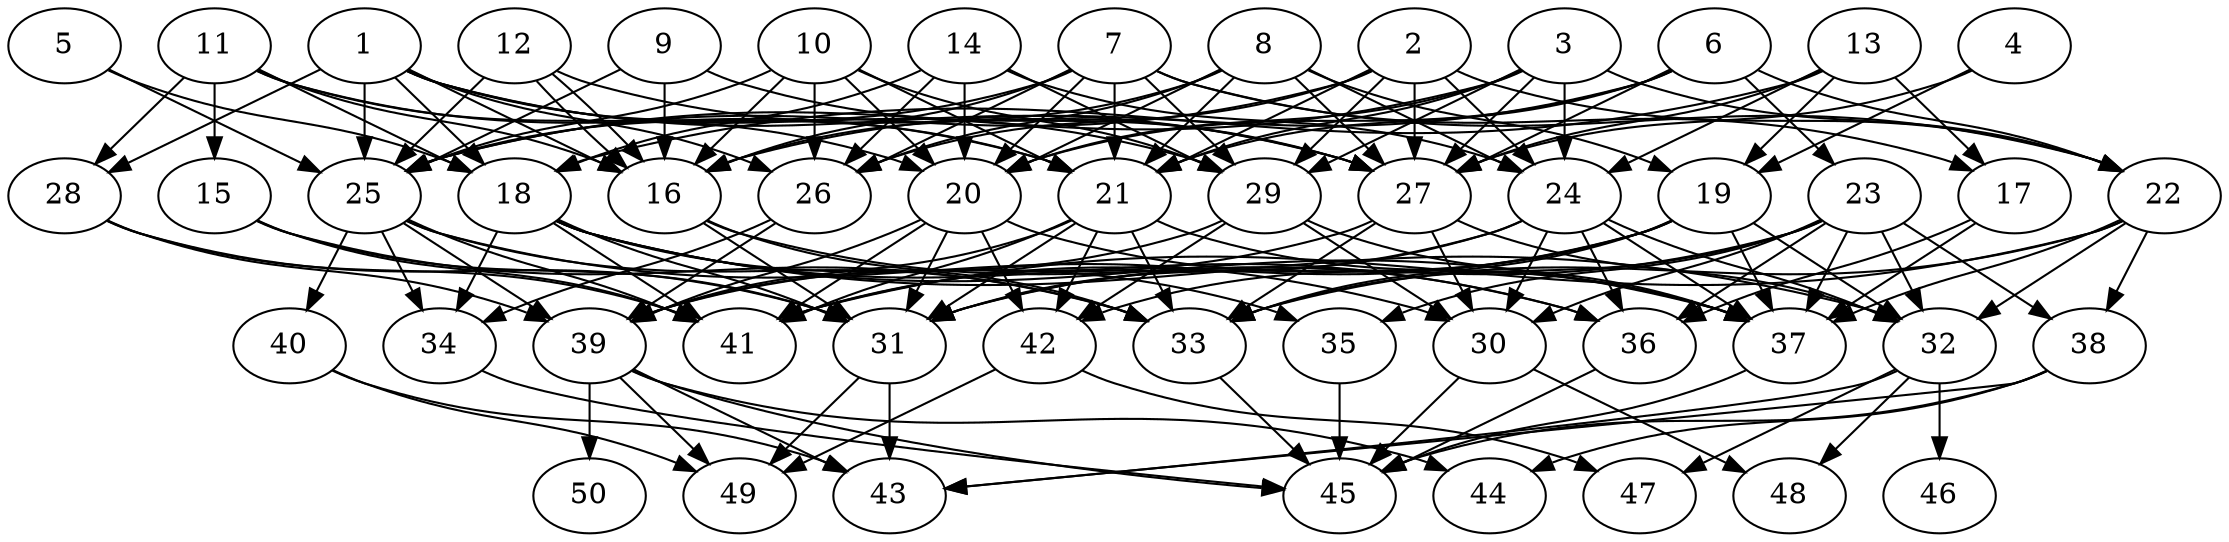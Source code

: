 // DAG automatically generated by daggen at Thu Oct  3 14:07:57 2019
// ./daggen --dot -n 50 --ccr 0.5 --fat 0.7 --regular 0.9 --density 0.6 --mindata 5242880 --maxdata 52428800 
digraph G {
  1 [size="23488512", alpha="0.15", expect_size="11744256"] 
  1 -> 16 [size ="11744256"]
  1 -> 18 [size ="11744256"]
  1 -> 21 [size ="11744256"]
  1 -> 25 [size ="11744256"]
  1 -> 26 [size ="11744256"]
  1 -> 27 [size ="11744256"]
  1 -> 28 [size ="11744256"]
  1 -> 29 [size ="11744256"]
  2 [size="35565568", alpha="0.14", expect_size="17782784"] 
  2 -> 21 [size ="17782784"]
  2 -> 22 [size ="17782784"]
  2 -> 24 [size ="17782784"]
  2 -> 25 [size ="17782784"]
  2 -> 26 [size ="17782784"]
  2 -> 27 [size ="17782784"]
  2 -> 29 [size ="17782784"]
  3 [size="78565376", alpha="0.11", expect_size="39282688"] 
  3 -> 20 [size ="39282688"]
  3 -> 21 [size ="39282688"]
  3 -> 22 [size ="39282688"]
  3 -> 24 [size ="39282688"]
  3 -> 25 [size ="39282688"]
  3 -> 27 [size ="39282688"]
  3 -> 29 [size ="39282688"]
  4 [size="99325952", alpha="0.16", expect_size="49662976"] 
  4 -> 19 [size ="49662976"]
  4 -> 27 [size ="49662976"]
  5 [size="14475264", alpha="0.01", expect_size="7237632"] 
  5 -> 18 [size ="7237632"]
  5 -> 25 [size ="7237632"]
  6 [size="103933952", alpha="0.06", expect_size="51966976"] 
  6 -> 16 [size ="51966976"]
  6 -> 20 [size ="51966976"]
  6 -> 21 [size ="51966976"]
  6 -> 22 [size ="51966976"]
  6 -> 23 [size ="51966976"]
  6 -> 27 [size ="51966976"]
  7 [size="60594176", alpha="0.17", expect_size="30297088"] 
  7 -> 16 [size ="30297088"]
  7 -> 17 [size ="30297088"]
  7 -> 20 [size ="30297088"]
  7 -> 21 [size ="30297088"]
  7 -> 22 [size ="30297088"]
  7 -> 25 [size ="30297088"]
  7 -> 26 [size ="30297088"]
  7 -> 29 [size ="30297088"]
  8 [size="56459264", alpha="0.13", expect_size="28229632"] 
  8 -> 16 [size ="28229632"]
  8 -> 19 [size ="28229632"]
  8 -> 20 [size ="28229632"]
  8 -> 21 [size ="28229632"]
  8 -> 24 [size ="28229632"]
  8 -> 26 [size ="28229632"]
  8 -> 27 [size ="28229632"]
  9 [size="86906880", alpha="0.10", expect_size="43453440"] 
  9 -> 16 [size ="43453440"]
  9 -> 25 [size ="43453440"]
  9 -> 27 [size ="43453440"]
  10 [size="11591680", alpha="0.10", expect_size="5795840"] 
  10 -> 16 [size ="5795840"]
  10 -> 20 [size ="5795840"]
  10 -> 21 [size ="5795840"]
  10 -> 25 [size ="5795840"]
  10 -> 26 [size ="5795840"]
  10 -> 29 [size ="5795840"]
  11 [size="69801984", alpha="0.16", expect_size="34900992"] 
  11 -> 15 [size ="34900992"]
  11 -> 16 [size ="34900992"]
  11 -> 18 [size ="34900992"]
  11 -> 20 [size ="34900992"]
  11 -> 21 [size ="34900992"]
  11 -> 28 [size ="34900992"]
  12 [size="47802368", alpha="0.14", expect_size="23901184"] 
  12 -> 16 [size ="23901184"]
  12 -> 16 [size ="23901184"]
  12 -> 25 [size ="23901184"]
  12 -> 27 [size ="23901184"]
  13 [size="18395136", alpha="0.16", expect_size="9197568"] 
  13 -> 17 [size ="9197568"]
  13 -> 18 [size ="9197568"]
  13 -> 19 [size ="9197568"]
  13 -> 24 [size ="9197568"]
  13 -> 27 [size ="9197568"]
  14 [size="68534272", alpha="0.09", expect_size="34267136"] 
  14 -> 18 [size ="34267136"]
  14 -> 20 [size ="34267136"]
  14 -> 24 [size ="34267136"]
  14 -> 26 [size ="34267136"]
  14 -> 29 [size ="34267136"]
  15 [size="49518592", alpha="0.06", expect_size="24759296"] 
  15 -> 31 [size ="24759296"]
  15 -> 33 [size ="24759296"]
  15 -> 41 [size ="24759296"]
  16 [size="52736000", alpha="0.05", expect_size="26368000"] 
  16 -> 31 [size ="26368000"]
  16 -> 33 [size ="26368000"]
  16 -> 36 [size ="26368000"]
  17 [size="80113664", alpha="0.13", expect_size="40056832"] 
  17 -> 36 [size ="40056832"]
  17 -> 37 [size ="40056832"]
  18 [size="63987712", alpha="0.09", expect_size="31993856"] 
  18 -> 31 [size ="31993856"]
  18 -> 32 [size ="31993856"]
  18 -> 34 [size ="31993856"]
  18 -> 35 [size ="31993856"]
  18 -> 36 [size ="31993856"]
  18 -> 37 [size ="31993856"]
  18 -> 41 [size ="31993856"]
  19 [size="29169664", alpha="0.17", expect_size="14584832"] 
  19 -> 31 [size ="14584832"]
  19 -> 32 [size ="14584832"]
  19 -> 33 [size ="14584832"]
  19 -> 37 [size ="14584832"]
  19 -> 41 [size ="14584832"]
  19 -> 42 [size ="14584832"]
  20 [size="74225664", alpha="0.16", expect_size="37112832"] 
  20 -> 31 [size ="37112832"]
  20 -> 37 [size ="37112832"]
  20 -> 39 [size ="37112832"]
  20 -> 41 [size ="37112832"]
  20 -> 42 [size ="37112832"]
  21 [size="26716160", alpha="0.19", expect_size="13358080"] 
  21 -> 31 [size ="13358080"]
  21 -> 33 [size ="13358080"]
  21 -> 37 [size ="13358080"]
  21 -> 39 [size ="13358080"]
  21 -> 41 [size ="13358080"]
  21 -> 42 [size ="13358080"]
  22 [size="100409344", alpha="0.06", expect_size="50204672"] 
  22 -> 32 [size ="50204672"]
  22 -> 33 [size ="50204672"]
  22 -> 37 [size ="50204672"]
  22 -> 38 [size ="50204672"]
  22 -> 41 [size ="50204672"]
  23 [size="71348224", alpha="0.08", expect_size="35674112"] 
  23 -> 30 [size ="35674112"]
  23 -> 31 [size ="35674112"]
  23 -> 32 [size ="35674112"]
  23 -> 33 [size ="35674112"]
  23 -> 35 [size ="35674112"]
  23 -> 36 [size ="35674112"]
  23 -> 37 [size ="35674112"]
  23 -> 38 [size ="35674112"]
  24 [size="51685376", alpha="0.09", expect_size="25842688"] 
  24 -> 30 [size ="25842688"]
  24 -> 31 [size ="25842688"]
  24 -> 32 [size ="25842688"]
  24 -> 36 [size ="25842688"]
  24 -> 37 [size ="25842688"]
  24 -> 41 [size ="25842688"]
  25 [size="93366272", alpha="0.11", expect_size="46683136"] 
  25 -> 30 [size ="46683136"]
  25 -> 33 [size ="46683136"]
  25 -> 34 [size ="46683136"]
  25 -> 39 [size ="46683136"]
  25 -> 40 [size ="46683136"]
  25 -> 41 [size ="46683136"]
  26 [size="25362432", alpha="0.12", expect_size="12681216"] 
  26 -> 34 [size ="12681216"]
  26 -> 39 [size ="12681216"]
  27 [size="51273728", alpha="0.04", expect_size="25636864"] 
  27 -> 30 [size ="25636864"]
  27 -> 32 [size ="25636864"]
  27 -> 33 [size ="25636864"]
  27 -> 39 [size ="25636864"]
  28 [size="20408320", alpha="0.06", expect_size="10204160"] 
  28 -> 31 [size ="10204160"]
  28 -> 39 [size ="10204160"]
  28 -> 41 [size ="10204160"]
  29 [size="64575488", alpha="0.04", expect_size="32287744"] 
  29 -> 30 [size ="32287744"]
  29 -> 37 [size ="32287744"]
  29 -> 39 [size ="32287744"]
  29 -> 42 [size ="32287744"]
  30 [size="50647040", alpha="0.02", expect_size="25323520"] 
  30 -> 45 [size ="25323520"]
  30 -> 48 [size ="25323520"]
  31 [size="34105344", alpha="0.13", expect_size="17052672"] 
  31 -> 43 [size ="17052672"]
  31 -> 49 [size ="17052672"]
  32 [size="27951104", alpha="0.11", expect_size="13975552"] 
  32 -> 43 [size ="13975552"]
  32 -> 46 [size ="13975552"]
  32 -> 47 [size ="13975552"]
  32 -> 48 [size ="13975552"]
  33 [size="57268224", alpha="0.12", expect_size="28634112"] 
  33 -> 45 [size ="28634112"]
  34 [size="95762432", alpha="0.05", expect_size="47881216"] 
  34 -> 45 [size ="47881216"]
  35 [size="43534336", alpha="0.05", expect_size="21767168"] 
  35 -> 45 [size ="21767168"]
  36 [size="93317120", alpha="0.15", expect_size="46658560"] 
  36 -> 45 [size ="46658560"]
  37 [size="55445504", alpha="0.00", expect_size="27722752"] 
  37 -> 45 [size ="27722752"]
  38 [size="74401792", alpha="0.16", expect_size="37200896"] 
  38 -> 43 [size ="37200896"]
  38 -> 44 [size ="37200896"]
  38 -> 45 [size ="37200896"]
  39 [size="101785600", alpha="0.16", expect_size="50892800"] 
  39 -> 43 [size ="50892800"]
  39 -> 44 [size ="50892800"]
  39 -> 45 [size ="50892800"]
  39 -> 49 [size ="50892800"]
  39 -> 50 [size ="50892800"]
  40 [size="25276416", alpha="0.09", expect_size="12638208"] 
  40 -> 43 [size ="12638208"]
  40 -> 49 [size ="12638208"]
  41 [size="34725888", alpha="0.06", expect_size="17362944"] 
  42 [size="95078400", alpha="0.02", expect_size="47539200"] 
  42 -> 47 [size ="47539200"]
  42 -> 49 [size ="47539200"]
  43 [size="54910976", alpha="0.11", expect_size="27455488"] 
  44 [size="16502784", alpha="0.09", expect_size="8251392"] 
  45 [size="37906432", alpha="0.04", expect_size="18953216"] 
  46 [size="63780864", alpha="0.02", expect_size="31890432"] 
  47 [size="42008576", alpha="0.09", expect_size="21004288"] 
  48 [size="42213376", alpha="0.18", expect_size="21106688"] 
  49 [size="23529472", alpha="0.19", expect_size="11764736"] 
  50 [size="99012608", alpha="0.08", expect_size="49506304"] 
}

